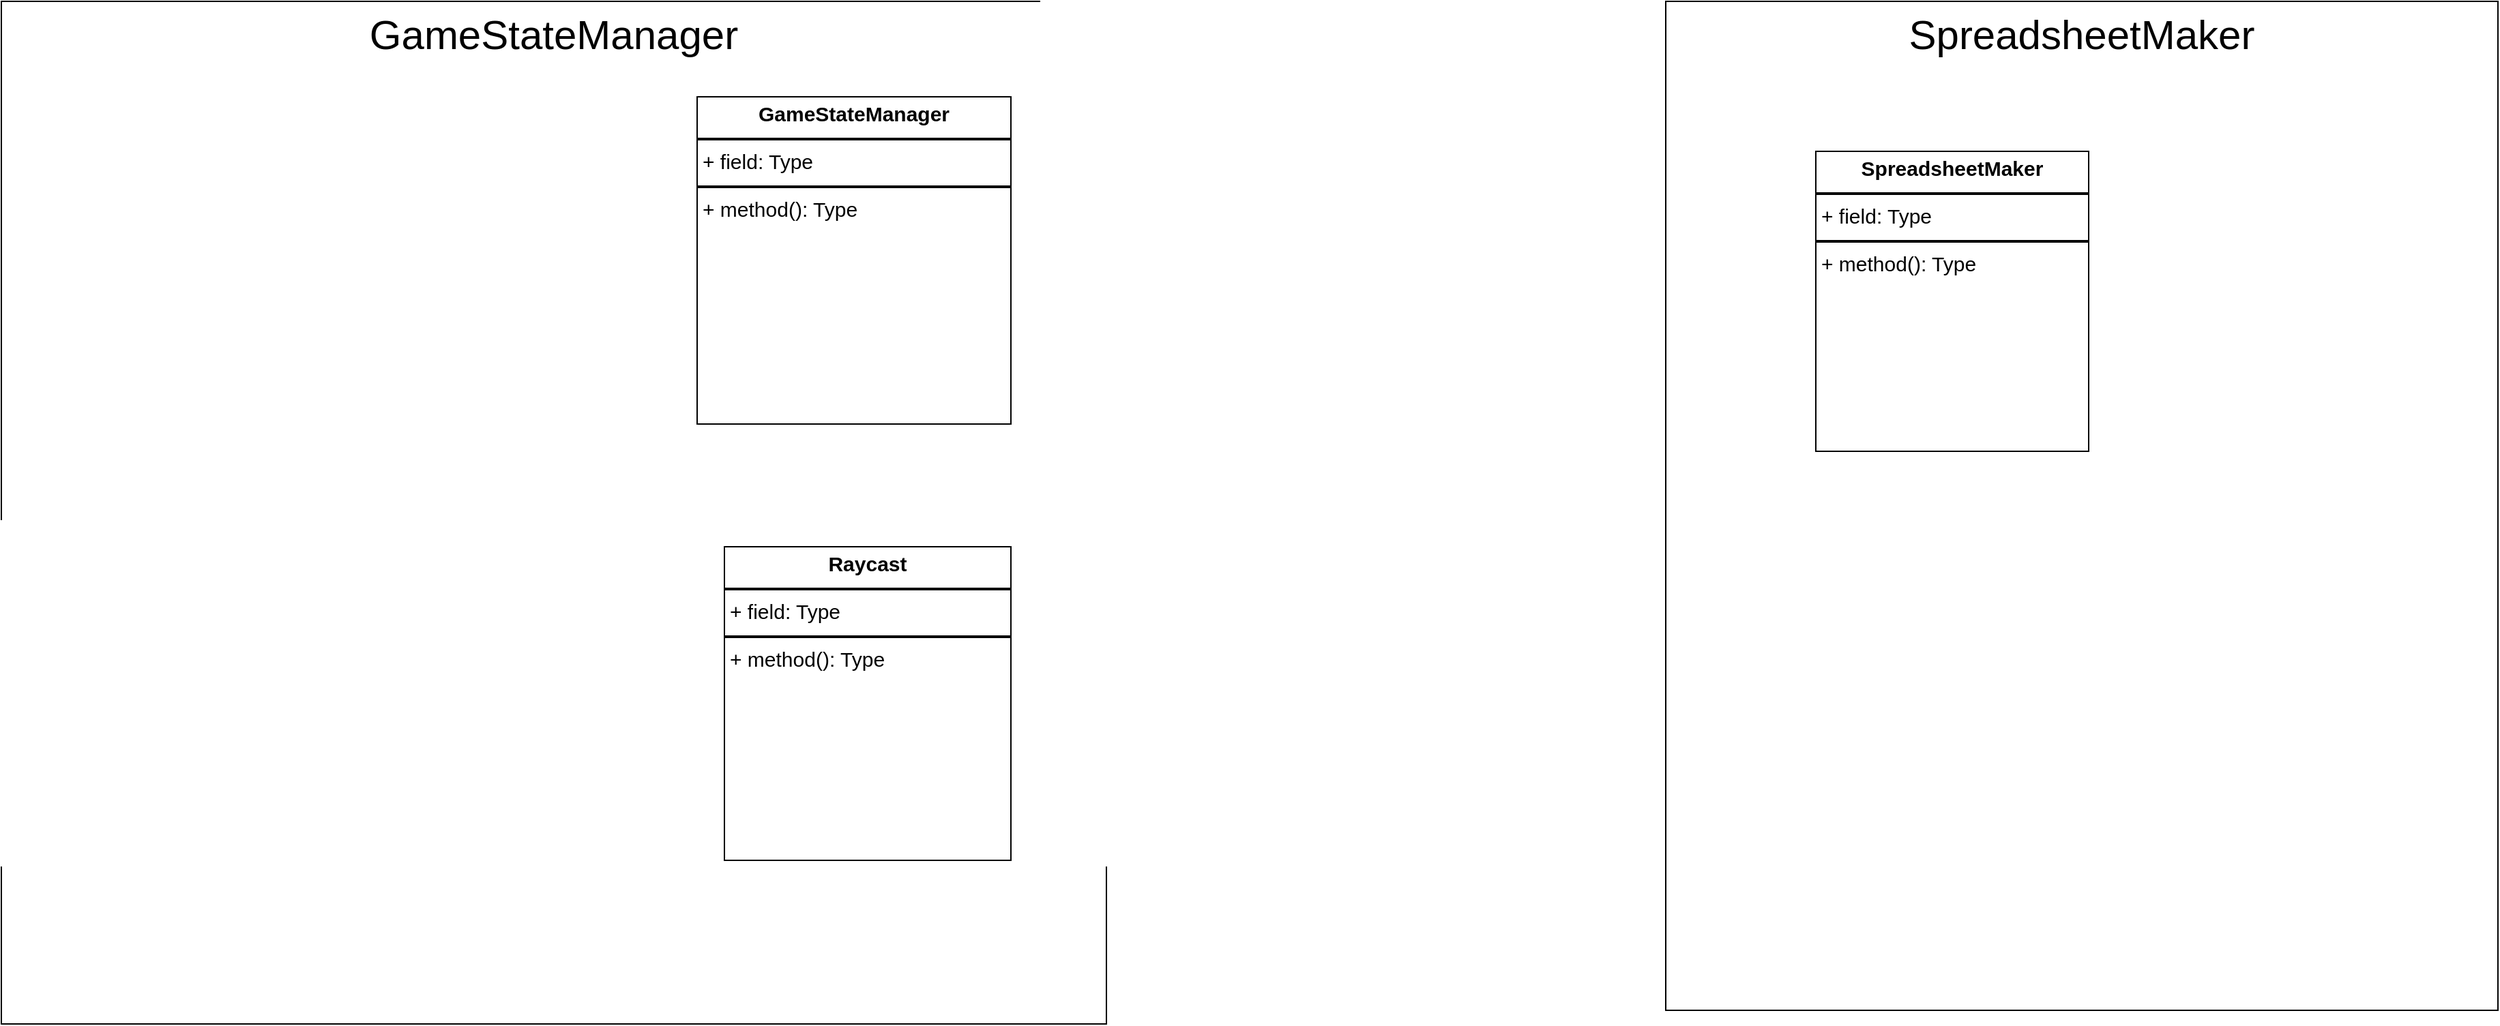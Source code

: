 <mxfile version="24.8.3">
  <diagram id="C5RBs43oDa-KdzZeNtuy" name="Page-1">
    <mxGraphModel dx="1908" dy="1158" grid="1" gridSize="10" guides="1" tooltips="1" connect="1" arrows="1" fold="1" page="1" pageScale="2" pageWidth="1920" pageHeight="1200" math="0" shadow="0">
      <root>
        <mxCell id="WIyWlLk6GJQsqaUBKTNV-0" />
        <mxCell id="WIyWlLk6GJQsqaUBKTNV-1" parent="WIyWlLk6GJQsqaUBKTNV-0" />
        <mxCell id="CJqJA13BUwWuqL5Z5c8w-1" value="GameStateManager&lt;div&gt;&lt;br&gt;&lt;/div&gt;" style="html=1;whiteSpace=wrap;verticalAlign=top;fontSize=30;" vertex="1" parent="WIyWlLk6GJQsqaUBKTNV-1">
          <mxGeometry x="250" y="320" width="810" height="750" as="geometry" />
        </mxCell>
        <mxCell id="CJqJA13BUwWuqL5Z5c8w-12" value="&lt;p style=&quot;margin: 4px 0px 0px; text-align: center; font-size: 15px;&quot;&gt;&lt;b style=&quot;font-size: 15px;&quot;&gt;Raycast&lt;/b&gt;&lt;/p&gt;&lt;hr style=&quot;border-style: solid; font-size: 15px;&quot;&gt;&lt;p style=&quot;margin: 0px 0px 0px 4px; font-size: 15px;&quot;&gt;+ field: Type&lt;/p&gt;&lt;hr style=&quot;border-style: solid; font-size: 15px;&quot;&gt;&lt;p style=&quot;margin: 0px 0px 0px 4px; font-size: 15px;&quot;&gt;+ method(): Type&lt;/p&gt;" style="verticalAlign=top;align=left;overflow=fill;html=1;whiteSpace=wrap;fontSize=15;" vertex="1" parent="WIyWlLk6GJQsqaUBKTNV-1">
          <mxGeometry x="780" y="720" width="210" height="230" as="geometry" />
        </mxCell>
        <mxCell id="CJqJA13BUwWuqL5Z5c8w-13" value="&lt;p style=&quot;margin: 4px 0px 0px; text-align: center; font-size: 15px;&quot;&gt;&lt;b style=&quot;font-size: 15px;&quot;&gt;GameStateManager&lt;/b&gt;&lt;/p&gt;&lt;hr style=&quot;border-style: solid; font-size: 15px;&quot;&gt;&lt;p style=&quot;margin: 0px 0px 0px 4px; font-size: 15px;&quot;&gt;+ field: Type&lt;/p&gt;&lt;hr style=&quot;border-style: solid; font-size: 15px;&quot;&gt;&lt;p style=&quot;margin: 0px 0px 0px 4px; font-size: 15px;&quot;&gt;+ method(): Type&lt;/p&gt;" style="verticalAlign=top;align=left;overflow=fill;html=1;whiteSpace=wrap;fontSize=15;" vertex="1" parent="WIyWlLk6GJQsqaUBKTNV-1">
          <mxGeometry x="760" y="390" width="230" height="240" as="geometry" />
        </mxCell>
        <mxCell id="CJqJA13BUwWuqL5Z5c8w-14" value="SpreadsheetMaker" style="html=1;whiteSpace=wrap;fontSize=30;verticalAlign=top;" vertex="1" parent="WIyWlLk6GJQsqaUBKTNV-1">
          <mxGeometry x="1470" y="320" width="610" height="740" as="geometry" />
        </mxCell>
        <mxCell id="CJqJA13BUwWuqL5Z5c8w-19" value="&lt;p style=&quot;margin: 4px 0px 0px; text-align: center; font-size: 15px;&quot;&gt;&lt;b&gt;SpreadsheetMaker&lt;/b&gt;&lt;/p&gt;&lt;hr style=&quot;border-style: solid; font-size: 15px;&quot;&gt;&lt;p style=&quot;margin: 0px 0px 0px 4px; font-size: 15px;&quot;&gt;+ field: Type&lt;/p&gt;&lt;hr style=&quot;border-style: solid; font-size: 15px;&quot;&gt;&lt;p style=&quot;margin: 0px 0px 0px 4px; font-size: 15px;&quot;&gt;+ method(): Type&lt;/p&gt;" style="verticalAlign=top;align=left;overflow=fill;html=1;whiteSpace=wrap;fontSize=15;" vertex="1" parent="WIyWlLk6GJQsqaUBKTNV-1">
          <mxGeometry x="1580" y="430" width="200" height="220" as="geometry" />
        </mxCell>
      </root>
    </mxGraphModel>
  </diagram>
</mxfile>
